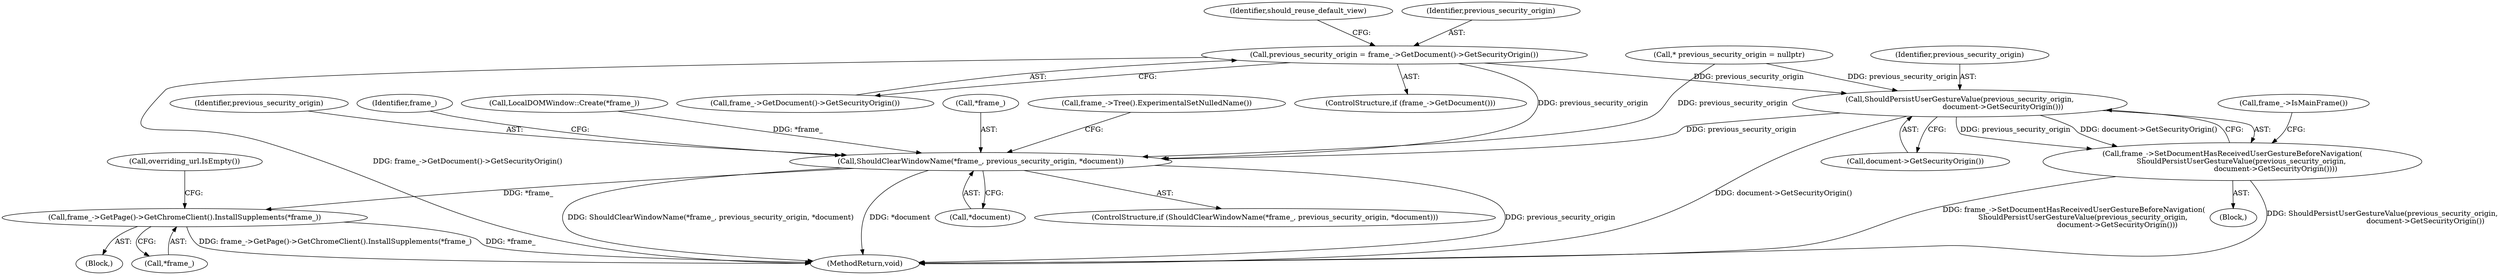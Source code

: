 digraph "0_Chrome_0ab2412a104d2f235d7b9fe19d30ef605a410832_3@pointer" {
"1000130" [label="(Call,previous_security_origin = frame_->GetDocument()->GetSecurityOrigin())"];
"1000162" [label="(Call,ShouldPersistUserGestureValue(previous_security_origin,\n                                      document->GetSecurityOrigin()))"];
"1000161" [label="(Call,frame_->SetDocumentHasReceivedUserGestureBeforeNavigation(\n        ShouldPersistUserGestureValue(previous_security_origin,\n                                      document->GetSecurityOrigin())))"];
"1000169" [label="(Call,ShouldClearWindowName(*frame_, previous_security_origin, *document))"];
"1000177" [label="(Call,frame_->GetPage()->GetChromeClient().InstallSupplements(*frame_))"];
"1000130" [label="(Call,previous_security_origin = frame_->GetDocument()->GetSecurityOrigin())"];
"1000109" [label="(Block,)"];
"1000125" [label="(Call,* previous_security_origin = nullptr)"];
"1000170" [label="(Call,*frame_)"];
"1000182" [label="(Call,overriding_url.IsEmpty())"];
"1000179" [label="(Identifier,frame_)"];
"1000163" [label="(Identifier,previous_security_origin)"];
"1000166" [label="(Call,frame_->IsMainFrame())"];
"1000207" [label="(MethodReturn,void)"];
"1000178" [label="(Call,*frame_)"];
"1000135" [label="(Identifier,should_reuse_default_view)"];
"1000173" [label="(Call,*document)"];
"1000137" [label="(Call,LocalDOMWindow::Create(*frame_))"];
"1000168" [label="(ControlStructure,if (ShouldClearWindowName(*frame_, previous_security_origin, *document)))"];
"1000176" [label="(Call,frame_->Tree().ExperimentalSetNulledName())"];
"1000131" [label="(Identifier,previous_security_origin)"];
"1000128" [label="(ControlStructure,if (frame_->GetDocument()))"];
"1000172" [label="(Identifier,previous_security_origin)"];
"1000161" [label="(Call,frame_->SetDocumentHasReceivedUserGestureBeforeNavigation(\n        ShouldPersistUserGestureValue(previous_security_origin,\n                                      document->GetSecurityOrigin())))"];
"1000177" [label="(Call,frame_->GetPage()->GetChromeClient().InstallSupplements(*frame_))"];
"1000169" [label="(Call,ShouldClearWindowName(*frame_, previous_security_origin, *document))"];
"1000164" [label="(Call,document->GetSecurityOrigin())"];
"1000162" [label="(Call,ShouldPersistUserGestureValue(previous_security_origin,\n                                      document->GetSecurityOrigin()))"];
"1000160" [label="(Block,)"];
"1000132" [label="(Call,frame_->GetDocument()->GetSecurityOrigin())"];
"1000130" -> "1000128"  [label="AST: "];
"1000130" -> "1000132"  [label="CFG: "];
"1000131" -> "1000130"  [label="AST: "];
"1000132" -> "1000130"  [label="AST: "];
"1000135" -> "1000130"  [label="CFG: "];
"1000130" -> "1000207"  [label="DDG: frame_->GetDocument()->GetSecurityOrigin()"];
"1000130" -> "1000162"  [label="DDG: previous_security_origin"];
"1000130" -> "1000169"  [label="DDG: previous_security_origin"];
"1000162" -> "1000161"  [label="AST: "];
"1000162" -> "1000164"  [label="CFG: "];
"1000163" -> "1000162"  [label="AST: "];
"1000164" -> "1000162"  [label="AST: "];
"1000161" -> "1000162"  [label="CFG: "];
"1000162" -> "1000207"  [label="DDG: document->GetSecurityOrigin()"];
"1000162" -> "1000161"  [label="DDG: previous_security_origin"];
"1000162" -> "1000161"  [label="DDG: document->GetSecurityOrigin()"];
"1000125" -> "1000162"  [label="DDG: previous_security_origin"];
"1000162" -> "1000169"  [label="DDG: previous_security_origin"];
"1000161" -> "1000160"  [label="AST: "];
"1000166" -> "1000161"  [label="CFG: "];
"1000161" -> "1000207"  [label="DDG: ShouldPersistUserGestureValue(previous_security_origin,\n                                      document->GetSecurityOrigin())"];
"1000161" -> "1000207"  [label="DDG: frame_->SetDocumentHasReceivedUserGestureBeforeNavigation(\n        ShouldPersistUserGestureValue(previous_security_origin,\n                                      document->GetSecurityOrigin()))"];
"1000169" -> "1000168"  [label="AST: "];
"1000169" -> "1000173"  [label="CFG: "];
"1000170" -> "1000169"  [label="AST: "];
"1000172" -> "1000169"  [label="AST: "];
"1000173" -> "1000169"  [label="AST: "];
"1000176" -> "1000169"  [label="CFG: "];
"1000179" -> "1000169"  [label="CFG: "];
"1000169" -> "1000207"  [label="DDG: previous_security_origin"];
"1000169" -> "1000207"  [label="DDG: ShouldClearWindowName(*frame_, previous_security_origin, *document)"];
"1000169" -> "1000207"  [label="DDG: *document"];
"1000137" -> "1000169"  [label="DDG: *frame_"];
"1000125" -> "1000169"  [label="DDG: previous_security_origin"];
"1000169" -> "1000177"  [label="DDG: *frame_"];
"1000177" -> "1000109"  [label="AST: "];
"1000177" -> "1000178"  [label="CFG: "];
"1000178" -> "1000177"  [label="AST: "];
"1000182" -> "1000177"  [label="CFG: "];
"1000177" -> "1000207"  [label="DDG: *frame_"];
"1000177" -> "1000207"  [label="DDG: frame_->GetPage()->GetChromeClient().InstallSupplements(*frame_)"];
}
